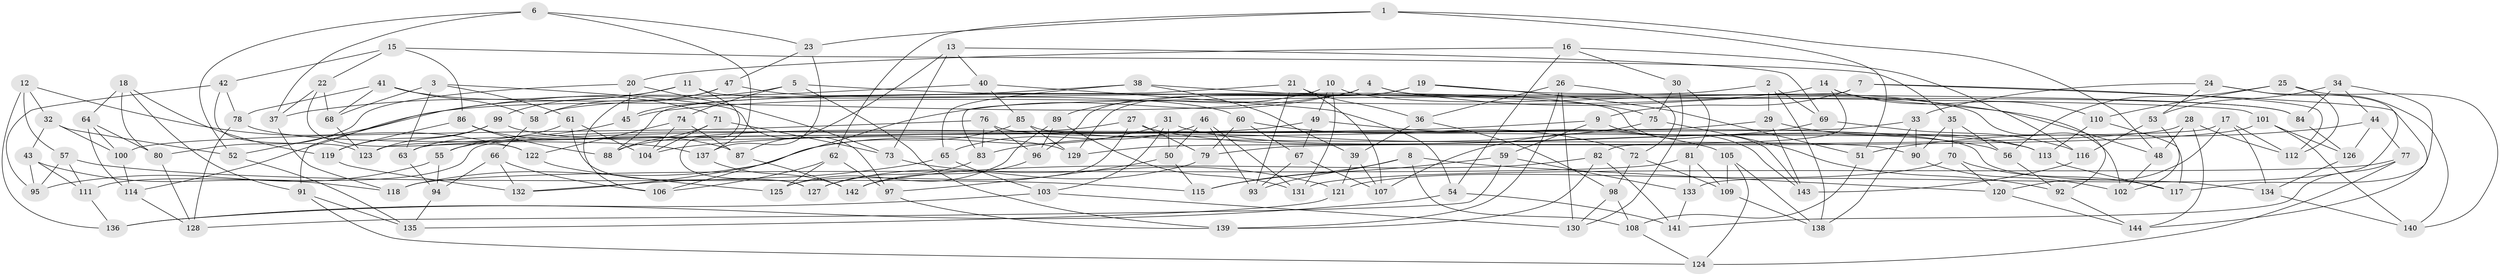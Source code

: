 // coarse degree distribution, {4: 0.72, 3: 0.09, 7: 0.01, 9: 0.01, 6: 0.03, 10: 0.01, 5: 0.08, 8: 0.03, 11: 0.01, 14: 0.01}
// Generated by graph-tools (version 1.1) at 2025/01/03/04/25 22:01:28]
// undirected, 144 vertices, 288 edges
graph export_dot {
graph [start="1"]
  node [color=gray90,style=filled];
  1;
  2;
  3;
  4;
  5;
  6;
  7;
  8;
  9;
  10;
  11;
  12;
  13;
  14;
  15;
  16;
  17;
  18;
  19;
  20;
  21;
  22;
  23;
  24;
  25;
  26;
  27;
  28;
  29;
  30;
  31;
  32;
  33;
  34;
  35;
  36;
  37;
  38;
  39;
  40;
  41;
  42;
  43;
  44;
  45;
  46;
  47;
  48;
  49;
  50;
  51;
  52;
  53;
  54;
  55;
  56;
  57;
  58;
  59;
  60;
  61;
  62;
  63;
  64;
  65;
  66;
  67;
  68;
  69;
  70;
  71;
  72;
  73;
  74;
  75;
  76;
  77;
  78;
  79;
  80;
  81;
  82;
  83;
  84;
  85;
  86;
  87;
  88;
  89;
  90;
  91;
  92;
  93;
  94;
  95;
  96;
  97;
  98;
  99;
  100;
  101;
  102;
  103;
  104;
  105;
  106;
  107;
  108;
  109;
  110;
  111;
  112;
  113;
  114;
  115;
  116;
  117;
  118;
  119;
  120;
  121;
  122;
  123;
  124;
  125;
  126;
  127;
  128;
  129;
  130;
  131;
  132;
  133;
  134;
  135;
  136;
  137;
  138;
  139;
  140;
  141;
  142;
  143;
  144;
  1 -- 23;
  1 -- 51;
  1 -- 48;
  1 -- 62;
  2 -- 29;
  2 -- 138;
  2 -- 69;
  2 -- 58;
  3 -- 61;
  3 -- 63;
  3 -- 97;
  3 -- 68;
  4 -- 52;
  4 -- 48;
  4 -- 84;
  4 -- 106;
  5 -- 74;
  5 -- 37;
  5 -- 101;
  5 -- 139;
  6 -- 137;
  6 -- 37;
  6 -- 23;
  6 -- 52;
  7 -- 144;
  7 -- 112;
  7 -- 83;
  7 -- 9;
  8 -- 120;
  8 -- 108;
  8 -- 115;
  8 -- 93;
  9 -- 143;
  9 -- 104;
  9 -- 59;
  10 -- 89;
  10 -- 131;
  10 -- 102;
  10 -- 49;
  11 -- 99;
  11 -- 91;
  11 -- 127;
  11 -- 143;
  12 -- 122;
  12 -- 32;
  12 -- 136;
  12 -- 57;
  13 -- 69;
  13 -- 87;
  13 -- 73;
  13 -- 40;
  14 -- 92;
  14 -- 82;
  14 -- 45;
  14 -- 110;
  15 -- 22;
  15 -- 86;
  15 -- 42;
  15 -- 35;
  16 -- 30;
  16 -- 116;
  16 -- 20;
  16 -- 54;
  17 -- 120;
  17 -- 112;
  17 -- 134;
  17 -- 111;
  18 -- 91;
  18 -- 64;
  18 -- 119;
  18 -- 80;
  19 -- 84;
  19 -- 51;
  19 -- 96;
  19 -- 129;
  20 -- 73;
  20 -- 80;
  20 -- 45;
  21 -- 36;
  21 -- 93;
  21 -- 107;
  21 -- 88;
  22 -- 122;
  22 -- 37;
  22 -- 68;
  23 -- 137;
  23 -- 47;
  24 -- 133;
  24 -- 140;
  24 -- 33;
  24 -- 53;
  25 -- 56;
  25 -- 112;
  25 -- 110;
  25 -- 140;
  26 -- 72;
  26 -- 36;
  26 -- 139;
  26 -- 130;
  27 -- 55;
  27 -- 79;
  27 -- 125;
  27 -- 56;
  28 -- 79;
  28 -- 144;
  28 -- 112;
  28 -- 48;
  29 -- 113;
  29 -- 143;
  29 -- 63;
  30 -- 81;
  30 -- 75;
  30 -- 130;
  31 -- 118;
  31 -- 103;
  31 -- 50;
  31 -- 113;
  32 -- 43;
  32 -- 100;
  32 -- 52;
  33 -- 90;
  33 -- 138;
  33 -- 123;
  34 -- 117;
  34 -- 53;
  34 -- 84;
  34 -- 44;
  35 -- 56;
  35 -- 90;
  35 -- 70;
  36 -- 98;
  36 -- 39;
  37 -- 118;
  38 -- 65;
  38 -- 45;
  38 -- 75;
  38 -- 39;
  39 -- 107;
  39 -- 121;
  40 -- 114;
  40 -- 85;
  40 -- 54;
  41 -- 71;
  41 -- 58;
  41 -- 78;
  41 -- 68;
  42 -- 123;
  42 -- 95;
  42 -- 78;
  43 -- 111;
  43 -- 95;
  43 -- 118;
  44 -- 126;
  44 -- 51;
  44 -- 77;
  45 -- 55;
  46 -- 50;
  46 -- 131;
  46 -- 93;
  46 -- 65;
  47 -- 106;
  47 -- 60;
  47 -- 58;
  48 -- 102;
  49 -- 88;
  49 -- 105;
  49 -- 67;
  50 -- 115;
  50 -- 97;
  51 -- 108;
  52 -- 135;
  53 -- 116;
  53 -- 102;
  54 -- 141;
  54 -- 136;
  55 -- 94;
  55 -- 95;
  56 -- 92;
  57 -- 115;
  57 -- 95;
  57 -- 111;
  58 -- 66;
  59 -- 115;
  59 -- 133;
  59 -- 128;
  60 -- 67;
  60 -- 72;
  60 -- 79;
  61 -- 63;
  61 -- 104;
  61 -- 127;
  62 -- 125;
  62 -- 106;
  62 -- 97;
  63 -- 94;
  64 -- 114;
  64 -- 100;
  64 -- 80;
  65 -- 132;
  65 -- 103;
  66 -- 132;
  66 -- 94;
  66 -- 106;
  67 -- 107;
  67 -- 93;
  68 -- 123;
  69 -- 116;
  69 -- 107;
  70 -- 121;
  70 -- 117;
  70 -- 120;
  71 -- 104;
  71 -- 73;
  71 -- 88;
  72 -- 109;
  72 -- 98;
  73 -- 121;
  74 -- 122;
  74 -- 104;
  74 -- 87;
  75 -- 92;
  75 -- 83;
  76 -- 134;
  76 -- 83;
  76 -- 100;
  76 -- 96;
  77 -- 124;
  77 -- 141;
  77 -- 131;
  78 -- 137;
  78 -- 128;
  79 -- 127;
  80 -- 128;
  81 -- 109;
  81 -- 118;
  81 -- 133;
  82 -- 141;
  82 -- 142;
  82 -- 139;
  83 -- 127;
  84 -- 126;
  85 -- 90;
  85 -- 129;
  85 -- 132;
  86 -- 119;
  86 -- 88;
  86 -- 87;
  87 -- 142;
  89 -- 131;
  89 -- 125;
  89 -- 96;
  90 -- 102;
  91 -- 135;
  91 -- 124;
  92 -- 144;
  94 -- 135;
  96 -- 142;
  97 -- 139;
  98 -- 108;
  98 -- 130;
  99 -- 129;
  99 -- 123;
  99 -- 119;
  100 -- 114;
  101 -- 129;
  101 -- 140;
  101 -- 126;
  103 -- 130;
  103 -- 136;
  105 -- 124;
  105 -- 109;
  105 -- 138;
  108 -- 124;
  109 -- 138;
  110 -- 113;
  110 -- 117;
  111 -- 136;
  113 -- 117;
  114 -- 128;
  116 -- 143;
  119 -- 132;
  120 -- 144;
  121 -- 135;
  122 -- 125;
  126 -- 134;
  133 -- 141;
  134 -- 140;
  137 -- 142;
}
